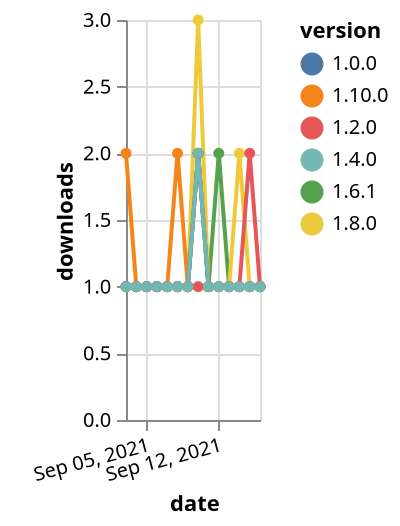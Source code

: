 {"$schema": "https://vega.github.io/schema/vega-lite/v5.json", "description": "A simple bar chart with embedded data.", "data": {"values": [{"date": "2021-09-03", "total": 175, "delta": 1, "version": "1.6.1"}, {"date": "2021-09-04", "total": 176, "delta": 1, "version": "1.6.1"}, {"date": "2021-09-05", "total": 177, "delta": 1, "version": "1.6.1"}, {"date": "2021-09-06", "total": 178, "delta": 1, "version": "1.6.1"}, {"date": "2021-09-07", "total": 179, "delta": 1, "version": "1.6.1"}, {"date": "2021-09-08", "total": 180, "delta": 1, "version": "1.6.1"}, {"date": "2021-09-09", "total": 181, "delta": 1, "version": "1.6.1"}, {"date": "2021-09-10", "total": 183, "delta": 2, "version": "1.6.1"}, {"date": "2021-09-11", "total": 184, "delta": 1, "version": "1.6.1"}, {"date": "2021-09-12", "total": 186, "delta": 2, "version": "1.6.1"}, {"date": "2021-09-13", "total": 187, "delta": 1, "version": "1.6.1"}, {"date": "2021-09-14", "total": 188, "delta": 1, "version": "1.6.1"}, {"date": "2021-09-15", "total": 189, "delta": 1, "version": "1.6.1"}, {"date": "2021-09-16", "total": 190, "delta": 1, "version": "1.6.1"}, {"date": "2021-09-03", "total": 170, "delta": 1, "version": "1.8.0"}, {"date": "2021-09-04", "total": 171, "delta": 1, "version": "1.8.0"}, {"date": "2021-09-05", "total": 172, "delta": 1, "version": "1.8.0"}, {"date": "2021-09-06", "total": 173, "delta": 1, "version": "1.8.0"}, {"date": "2021-09-07", "total": 174, "delta": 1, "version": "1.8.0"}, {"date": "2021-09-08", "total": 175, "delta": 1, "version": "1.8.0"}, {"date": "2021-09-09", "total": 176, "delta": 1, "version": "1.8.0"}, {"date": "2021-09-10", "total": 179, "delta": 3, "version": "1.8.0"}, {"date": "2021-09-11", "total": 180, "delta": 1, "version": "1.8.0"}, {"date": "2021-09-12", "total": 181, "delta": 1, "version": "1.8.0"}, {"date": "2021-09-13", "total": 182, "delta": 1, "version": "1.8.0"}, {"date": "2021-09-14", "total": 184, "delta": 2, "version": "1.8.0"}, {"date": "2021-09-15", "total": 185, "delta": 1, "version": "1.8.0"}, {"date": "2021-09-16", "total": 186, "delta": 1, "version": "1.8.0"}, {"date": "2021-09-03", "total": 117, "delta": 2, "version": "1.10.0"}, {"date": "2021-09-04", "total": 118, "delta": 1, "version": "1.10.0"}, {"date": "2021-09-05", "total": 119, "delta": 1, "version": "1.10.0"}, {"date": "2021-09-06", "total": 120, "delta": 1, "version": "1.10.0"}, {"date": "2021-09-07", "total": 121, "delta": 1, "version": "1.10.0"}, {"date": "2021-09-08", "total": 123, "delta": 2, "version": "1.10.0"}, {"date": "2021-09-09", "total": 124, "delta": 1, "version": "1.10.0"}, {"date": "2021-09-10", "total": 126, "delta": 2, "version": "1.10.0"}, {"date": "2021-09-11", "total": 127, "delta": 1, "version": "1.10.0"}, {"date": "2021-09-12", "total": 128, "delta": 1, "version": "1.10.0"}, {"date": "2021-09-13", "total": 129, "delta": 1, "version": "1.10.0"}, {"date": "2021-09-14", "total": 130, "delta": 1, "version": "1.10.0"}, {"date": "2021-09-15", "total": 131, "delta": 1, "version": "1.10.0"}, {"date": "2021-09-16", "total": 132, "delta": 1, "version": "1.10.0"}, {"date": "2021-09-03", "total": 239, "delta": 1, "version": "1.0.0"}, {"date": "2021-09-04", "total": 240, "delta": 1, "version": "1.0.0"}, {"date": "2021-09-05", "total": 241, "delta": 1, "version": "1.0.0"}, {"date": "2021-09-06", "total": 242, "delta": 1, "version": "1.0.0"}, {"date": "2021-09-07", "total": 243, "delta": 1, "version": "1.0.0"}, {"date": "2021-09-08", "total": 244, "delta": 1, "version": "1.0.0"}, {"date": "2021-09-09", "total": 245, "delta": 1, "version": "1.0.0"}, {"date": "2021-09-10", "total": 247, "delta": 2, "version": "1.0.0"}, {"date": "2021-09-11", "total": 248, "delta": 1, "version": "1.0.0"}, {"date": "2021-09-12", "total": 249, "delta": 1, "version": "1.0.0"}, {"date": "2021-09-13", "total": 250, "delta": 1, "version": "1.0.0"}, {"date": "2021-09-14", "total": 251, "delta": 1, "version": "1.0.0"}, {"date": "2021-09-15", "total": 252, "delta": 1, "version": "1.0.0"}, {"date": "2021-09-16", "total": 253, "delta": 1, "version": "1.0.0"}, {"date": "2021-09-03", "total": 193, "delta": 1, "version": "1.2.0"}, {"date": "2021-09-04", "total": 194, "delta": 1, "version": "1.2.0"}, {"date": "2021-09-05", "total": 195, "delta": 1, "version": "1.2.0"}, {"date": "2021-09-06", "total": 196, "delta": 1, "version": "1.2.0"}, {"date": "2021-09-07", "total": 197, "delta": 1, "version": "1.2.0"}, {"date": "2021-09-08", "total": 198, "delta": 1, "version": "1.2.0"}, {"date": "2021-09-09", "total": 199, "delta": 1, "version": "1.2.0"}, {"date": "2021-09-10", "total": 200, "delta": 1, "version": "1.2.0"}, {"date": "2021-09-11", "total": 201, "delta": 1, "version": "1.2.0"}, {"date": "2021-09-12", "total": 202, "delta": 1, "version": "1.2.0"}, {"date": "2021-09-13", "total": 203, "delta": 1, "version": "1.2.0"}, {"date": "2021-09-14", "total": 204, "delta": 1, "version": "1.2.0"}, {"date": "2021-09-15", "total": 206, "delta": 2, "version": "1.2.0"}, {"date": "2021-09-16", "total": 207, "delta": 1, "version": "1.2.0"}, {"date": "2021-09-03", "total": 186, "delta": 1, "version": "1.4.0"}, {"date": "2021-09-04", "total": 187, "delta": 1, "version": "1.4.0"}, {"date": "2021-09-05", "total": 188, "delta": 1, "version": "1.4.0"}, {"date": "2021-09-06", "total": 189, "delta": 1, "version": "1.4.0"}, {"date": "2021-09-07", "total": 190, "delta": 1, "version": "1.4.0"}, {"date": "2021-09-08", "total": 191, "delta": 1, "version": "1.4.0"}, {"date": "2021-09-09", "total": 192, "delta": 1, "version": "1.4.0"}, {"date": "2021-09-10", "total": 194, "delta": 2, "version": "1.4.0"}, {"date": "2021-09-11", "total": 195, "delta": 1, "version": "1.4.0"}, {"date": "2021-09-12", "total": 196, "delta": 1, "version": "1.4.0"}, {"date": "2021-09-13", "total": 197, "delta": 1, "version": "1.4.0"}, {"date": "2021-09-14", "total": 198, "delta": 1, "version": "1.4.0"}, {"date": "2021-09-15", "total": 199, "delta": 1, "version": "1.4.0"}, {"date": "2021-09-16", "total": 200, "delta": 1, "version": "1.4.0"}]}, "width": "container", "mark": {"type": "line", "point": {"filled": true}}, "encoding": {"x": {"field": "date", "type": "temporal", "timeUnit": "yearmonthdate", "title": "date", "axis": {"labelAngle": -15}}, "y": {"field": "delta", "type": "quantitative", "title": "downloads"}, "color": {"field": "version", "type": "nominal"}, "tooltip": {"field": "delta"}}}